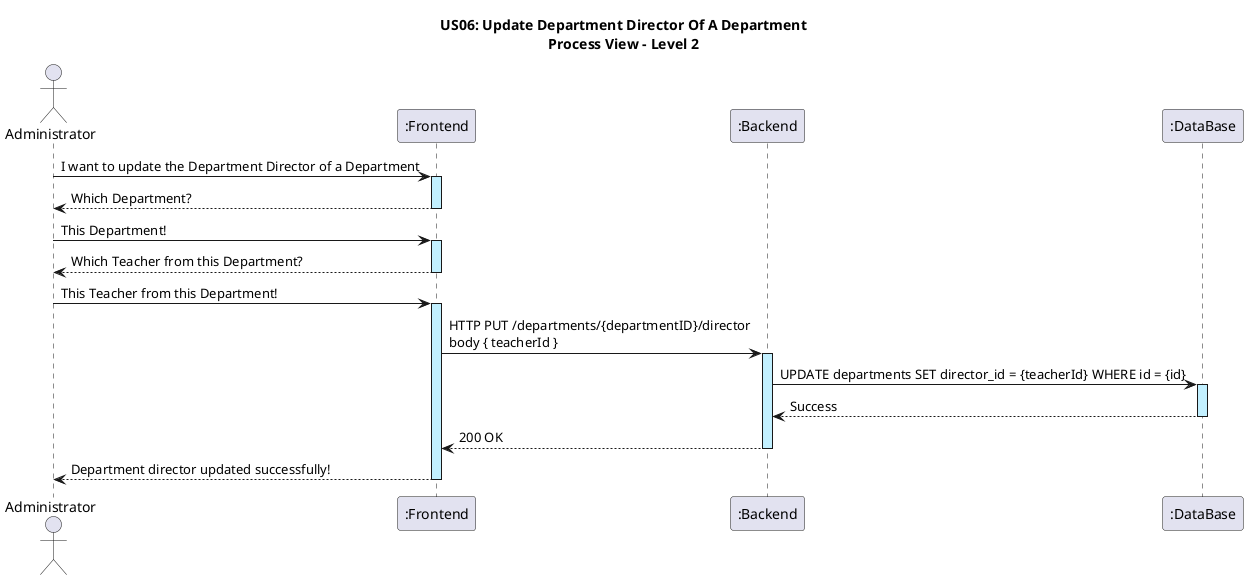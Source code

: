 @startuml

title US06: Update Department Director Of A Department\nProcess View - Level 2

actor "Administrator" as A
participant ":Frontend" as FE
participant ":Backend" as BE
participant ":DataBase" as DB

skinparam nodesep 5

skinparam sequenceLifeLineBackgroundColor #application

A -> FE ++ : I want to update the Department Director of a Department

FE --> A --: Which Department?

A -> FE ++ : This Department!

FE --> A -- : Which Teacher from this Department?

A -> FE ++ : This Teacher from this Department!
FE -> BE ++ : HTTP PUT /departments/{departmentID}/director\nbody { teacherId }
BE -> DB ++: UPDATE departments SET director_id = {teacherId} WHERE id = {id}
DB --> BE -- : Success
BE --> FE -- : 200 OK
FE --> A -- : Department director updated successfully!

@enduml
